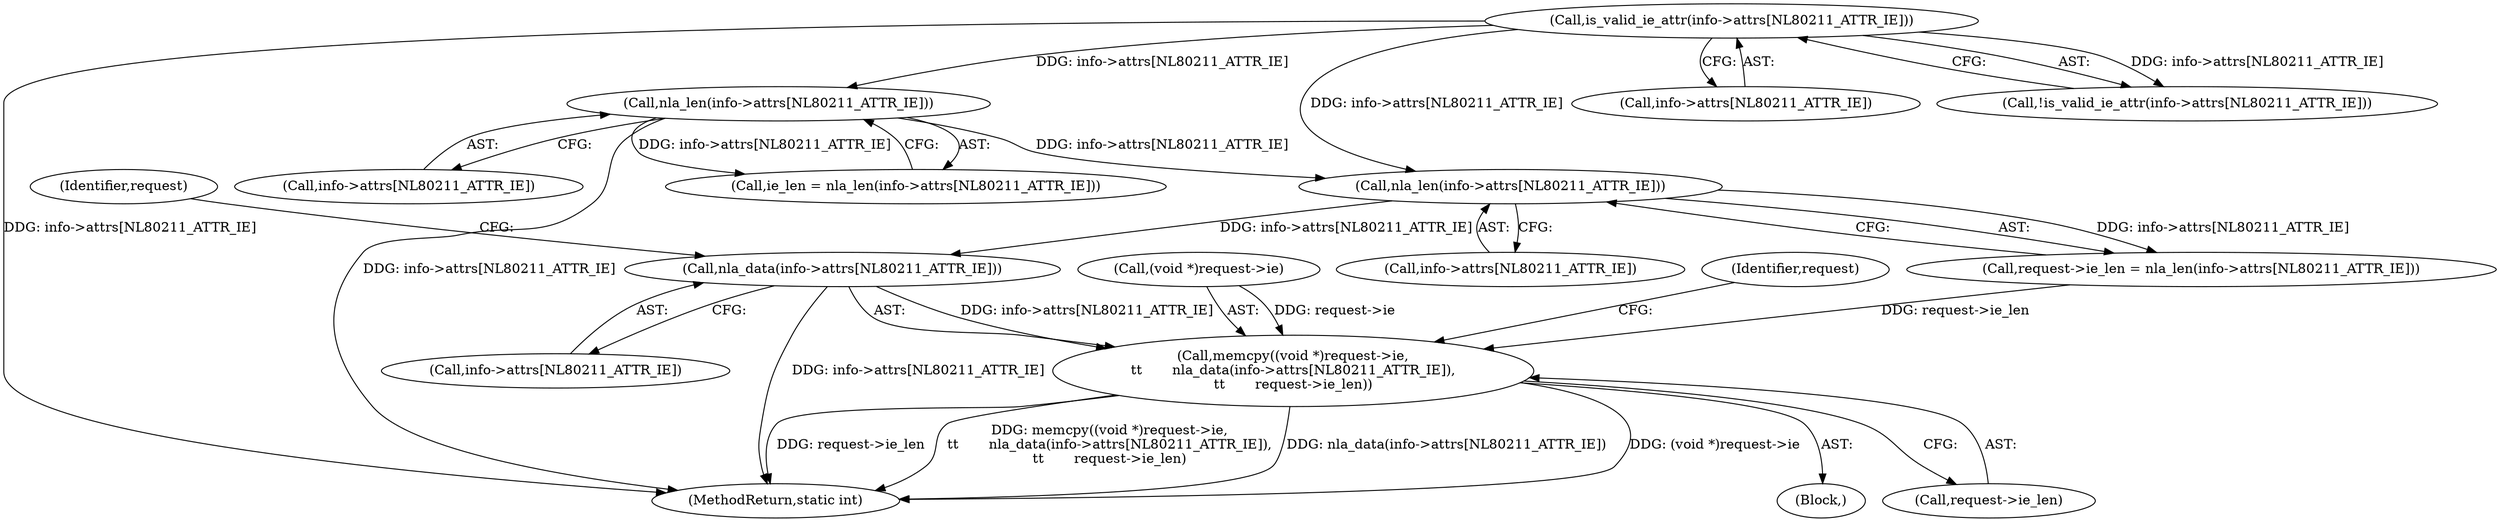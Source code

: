 digraph "0_linux_208c72f4fe44fe09577e7975ba0e7fa0278f3d03_0@pointer" {
"1000541" [label="(Call,nla_data(info->attrs[NL80211_ATTR_IE]))"];
"1000529" [label="(Call,nla_len(info->attrs[NL80211_ATTR_IE]))"];
"1000138" [label="(Call,is_valid_ie_attr(info->attrs[NL80211_ATTR_IE]))"];
"1000245" [label="(Call,nla_len(info->attrs[NL80211_ATTR_IE]))"];
"1000535" [label="(Call,memcpy((void *)request->ie,\n\t\t       nla_data(info->attrs[NL80211_ATTR_IE]),\n\t\t       request->ie_len))"];
"1000525" [label="(Call,request->ie_len = nla_len(info->attrs[NL80211_ATTR_IE]))"];
"1000245" [label="(Call,nla_len(info->attrs[NL80211_ATTR_IE]))"];
"1000139" [label="(Call,info->attrs[NL80211_ATTR_IE])"];
"1000547" [label="(Call,request->ie_len)"];
"1000598" [label="(MethodReturn,static int)"];
"1000524" [label="(Block,)"];
"1000541" [label="(Call,nla_data(info->attrs[NL80211_ATTR_IE]))"];
"1000529" [label="(Call,nla_len(info->attrs[NL80211_ATTR_IE]))"];
"1000243" [label="(Call,ie_len = nla_len(info->attrs[NL80211_ATTR_IE]))"];
"1000535" [label="(Call,memcpy((void *)request->ie,\n\t\t       nla_data(info->attrs[NL80211_ATTR_IE]),\n\t\t       request->ie_len))"];
"1000246" [label="(Call,info->attrs[NL80211_ATTR_IE])"];
"1000536" [label="(Call,(void *)request->ie)"];
"1000138" [label="(Call,is_valid_ie_attr(info->attrs[NL80211_ATTR_IE]))"];
"1000552" [label="(Identifier,request)"];
"1000542" [label="(Call,info->attrs[NL80211_ATTR_IE])"];
"1000548" [label="(Identifier,request)"];
"1000137" [label="(Call,!is_valid_ie_attr(info->attrs[NL80211_ATTR_IE]))"];
"1000530" [label="(Call,info->attrs[NL80211_ATTR_IE])"];
"1000541" -> "1000535"  [label="AST: "];
"1000541" -> "1000542"  [label="CFG: "];
"1000542" -> "1000541"  [label="AST: "];
"1000548" -> "1000541"  [label="CFG: "];
"1000541" -> "1000598"  [label="DDG: info->attrs[NL80211_ATTR_IE]"];
"1000541" -> "1000535"  [label="DDG: info->attrs[NL80211_ATTR_IE]"];
"1000529" -> "1000541"  [label="DDG: info->attrs[NL80211_ATTR_IE]"];
"1000529" -> "1000525"  [label="AST: "];
"1000529" -> "1000530"  [label="CFG: "];
"1000530" -> "1000529"  [label="AST: "];
"1000525" -> "1000529"  [label="CFG: "];
"1000529" -> "1000525"  [label="DDG: info->attrs[NL80211_ATTR_IE]"];
"1000138" -> "1000529"  [label="DDG: info->attrs[NL80211_ATTR_IE]"];
"1000245" -> "1000529"  [label="DDG: info->attrs[NL80211_ATTR_IE]"];
"1000138" -> "1000137"  [label="AST: "];
"1000138" -> "1000139"  [label="CFG: "];
"1000139" -> "1000138"  [label="AST: "];
"1000137" -> "1000138"  [label="CFG: "];
"1000138" -> "1000598"  [label="DDG: info->attrs[NL80211_ATTR_IE]"];
"1000138" -> "1000137"  [label="DDG: info->attrs[NL80211_ATTR_IE]"];
"1000138" -> "1000245"  [label="DDG: info->attrs[NL80211_ATTR_IE]"];
"1000245" -> "1000243"  [label="AST: "];
"1000245" -> "1000246"  [label="CFG: "];
"1000246" -> "1000245"  [label="AST: "];
"1000243" -> "1000245"  [label="CFG: "];
"1000245" -> "1000598"  [label="DDG: info->attrs[NL80211_ATTR_IE]"];
"1000245" -> "1000243"  [label="DDG: info->attrs[NL80211_ATTR_IE]"];
"1000535" -> "1000524"  [label="AST: "];
"1000535" -> "1000547"  [label="CFG: "];
"1000536" -> "1000535"  [label="AST: "];
"1000547" -> "1000535"  [label="AST: "];
"1000552" -> "1000535"  [label="CFG: "];
"1000535" -> "1000598"  [label="DDG: (void *)request->ie"];
"1000535" -> "1000598"  [label="DDG: request->ie_len"];
"1000535" -> "1000598"  [label="DDG: memcpy((void *)request->ie,\n\t\t       nla_data(info->attrs[NL80211_ATTR_IE]),\n\t\t       request->ie_len)"];
"1000535" -> "1000598"  [label="DDG: nla_data(info->attrs[NL80211_ATTR_IE])"];
"1000536" -> "1000535"  [label="DDG: request->ie"];
"1000525" -> "1000535"  [label="DDG: request->ie_len"];
}
